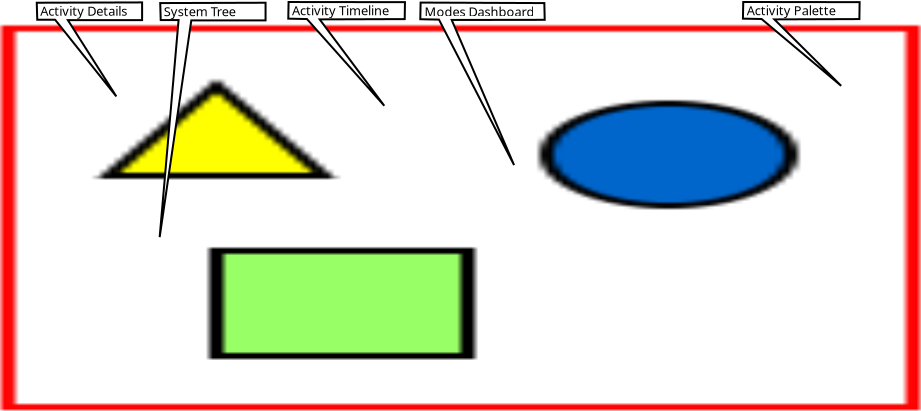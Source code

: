 <?xml version="1.0" encoding="UTF-8"?>
<dia:diagram xmlns:dia="http://www.lysator.liu.se/~alla/dia/">
  <dia:layer name="Background" visible="true" connectable="true" active="true">
    <dia:object type="Standard - Image" version="0" id="O0">
      <dia:attribute name="obj_pos">
        <dia:point val="4.734,4.748"/>
      </dia:attribute>
      <dia:attribute name="obj_bb">
        <dia:rectangle val="4.734,4.748;50.688,23.977"/>
      </dia:attribute>
      <dia:attribute name="elem_corner">
        <dia:point val="4.734,4.748"/>
      </dia:attribute>
      <dia:attribute name="elem_width">
        <dia:real val="45.955"/>
      </dia:attribute>
      <dia:attribute name="elem_height">
        <dia:real val="19.229"/>
      </dia:attribute>
      <dia:attribute name="draw_border">
        <dia:boolean val="false"/>
      </dia:attribute>
      <dia:attribute name="keep_aspect">
        <dia:boolean val="true"/>
      </dia:attribute>
      <dia:attribute name="file">
        <dia:string>#/home/waterbug/clones/pangalactic.node/pangalactic/node/docs/images/conops_modeler_interface.png#</dia:string>
      </dia:attribute>
    </dia:object>
    <dia:object type="Standard - Polygon" version="0" id="O1">
      <dia:attribute name="obj_pos">
        <dia:point val="6.522,3.61"/>
      </dia:attribute>
      <dia:attribute name="obj_bb">
        <dia:rectangle val="6.471,3.545;11.839,8.326"/>
      </dia:attribute>
      <dia:attribute name="poly_points">
        <dia:point val="6.522,3.61"/>
        <dia:point val="11.789,3.595"/>
        <dia:point val="11.789,4.479"/>
        <dia:point val="8.077,4.479"/>
        <dia:point val="10.5,8.295"/>
        <dia:point val="7.44,4.461"/>
        <dia:point val="6.547,4.46"/>
      </dia:attribute>
      <dia:attribute name="show_background">
        <dia:boolean val="true"/>
      </dia:attribute>
    </dia:object>
    <dia:object type="Standard - Text" version="1" id="O2">
      <dia:attribute name="obj_pos">
        <dia:point val="6.698,4.267"/>
      </dia:attribute>
      <dia:attribute name="obj_bb">
        <dia:rectangle val="6.698,3.672;11.506,4.417"/>
      </dia:attribute>
      <dia:attribute name="text">
        <dia:composite type="text">
          <dia:attribute name="string">
            <dia:string>#Activity Details#</dia:string>
          </dia:attribute>
          <dia:attribute name="font">
            <dia:font family="sans" style="0" name="Helvetica"/>
          </dia:attribute>
          <dia:attribute name="height">
            <dia:real val="0.8"/>
          </dia:attribute>
          <dia:attribute name="pos">
            <dia:point val="6.698,4.267"/>
          </dia:attribute>
          <dia:attribute name="color">
            <dia:color val="#000000ff"/>
          </dia:attribute>
          <dia:attribute name="alignment">
            <dia:enum val="0"/>
          </dia:attribute>
        </dia:composite>
      </dia:attribute>
      <dia:attribute name="valign">
        <dia:enum val="3"/>
      </dia:attribute>
    </dia:object>
    <dia:object type="Standard - Polygon" version="0" id="O3">
      <dia:attribute name="obj_pos">
        <dia:point val="19.113,3.575"/>
      </dia:attribute>
      <dia:attribute name="obj_bb">
        <dia:rectangle val="19.047,3.525;24.983,8.795"/>
      </dia:attribute>
      <dia:attribute name="poly_points">
        <dia:point val="19.113,3.575"/>
        <dia:point val="24.932,3.582"/>
        <dia:point val="24.92,4.429"/>
        <dia:point val="20.667,4.443"/>
        <dia:point val="23.898,8.761"/>
        <dia:point val="20.031,4.426"/>
        <dia:point val="19.098,4.407"/>
      </dia:attribute>
      <dia:attribute name="show_background">
        <dia:boolean val="true"/>
      </dia:attribute>
    </dia:object>
    <dia:object type="Standard - Text" version="1" id="O4">
      <dia:attribute name="obj_pos">
        <dia:point val="19.289,4.231"/>
      </dia:attribute>
      <dia:attribute name="obj_bb">
        <dia:rectangle val="19.289,3.637;24.597,4.382"/>
      </dia:attribute>
      <dia:attribute name="text">
        <dia:composite type="text">
          <dia:attribute name="string">
            <dia:string>#Activity Timeline#</dia:string>
          </dia:attribute>
          <dia:attribute name="font">
            <dia:font family="sans" style="0" name="Helvetica"/>
          </dia:attribute>
          <dia:attribute name="height">
            <dia:real val="0.8"/>
          </dia:attribute>
          <dia:attribute name="pos">
            <dia:point val="19.289,4.231"/>
          </dia:attribute>
          <dia:attribute name="color">
            <dia:color val="#000000ff"/>
          </dia:attribute>
          <dia:attribute name="alignment">
            <dia:enum val="0"/>
          </dia:attribute>
        </dia:composite>
      </dia:attribute>
      <dia:attribute name="valign">
        <dia:enum val="3"/>
      </dia:attribute>
    </dia:object>
    <dia:object type="Standard - Polygon" version="0" id="O5">
      <dia:attribute name="obj_pos">
        <dia:point val="41.846,3.574"/>
      </dia:attribute>
      <dia:attribute name="obj_bb">
        <dia:rectangle val="41.781,3.524;47.716,7.804"/>
      </dia:attribute>
      <dia:attribute name="poly_points">
        <dia:point val="41.846,3.574"/>
        <dia:point val="47.665,3.581"/>
        <dia:point val="47.653,4.428"/>
        <dia:point val="43.401,4.443"/>
        <dia:point val="46.742,7.766"/>
        <dia:point val="42.764,4.425"/>
        <dia:point val="41.831,4.406"/>
      </dia:attribute>
      <dia:attribute name="show_background">
        <dia:boolean val="true"/>
      </dia:attribute>
    </dia:object>
    <dia:object type="Standard - Text" version="1" id="O6">
      <dia:attribute name="obj_pos">
        <dia:point val="42.023,4.231"/>
      </dia:attribute>
      <dia:attribute name="obj_bb">
        <dia:rectangle val="42.023,3.636;46.828,4.381"/>
      </dia:attribute>
      <dia:attribute name="text">
        <dia:composite type="text">
          <dia:attribute name="string">
            <dia:string>#Activity Palette#</dia:string>
          </dia:attribute>
          <dia:attribute name="font">
            <dia:font family="sans" style="0" name="Helvetica"/>
          </dia:attribute>
          <dia:attribute name="height">
            <dia:real val="0.8"/>
          </dia:attribute>
          <dia:attribute name="pos">
            <dia:point val="42.023,4.231"/>
          </dia:attribute>
          <dia:attribute name="color">
            <dia:color val="#000000ff"/>
          </dia:attribute>
          <dia:attribute name="alignment">
            <dia:enum val="0"/>
          </dia:attribute>
        </dia:composite>
      </dia:attribute>
      <dia:attribute name="valign">
        <dia:enum val="3"/>
      </dia:attribute>
    </dia:object>
    <dia:object type="Standard - Polygon" version="0" id="O7">
      <dia:attribute name="obj_pos">
        <dia:point val="25.714,3.603"/>
      </dia:attribute>
      <dia:attribute name="obj_bb">
        <dia:rectangle val="25.648,3.553;31.97,11.751"/>
      </dia:attribute>
      <dia:attribute name="poly_points">
        <dia:point val="25.714,3.603"/>
        <dia:point val="31.901,3.628"/>
        <dia:point val="31.919,4.465"/>
        <dia:point val="27.269,4.472"/>
        <dia:point val="30.388,11.728"/>
        <dia:point val="26.632,4.454"/>
        <dia:point val="25.699,4.435"/>
      </dia:attribute>
      <dia:attribute name="show_background">
        <dia:boolean val="true"/>
      </dia:attribute>
    </dia:object>
    <dia:object type="Standard - Text" version="1" id="O8">
      <dia:attribute name="obj_pos">
        <dia:point val="25.907,4.293"/>
      </dia:attribute>
      <dia:attribute name="obj_bb">
        <dia:rectangle val="25.907,3.699;31.654,4.444"/>
      </dia:attribute>
      <dia:attribute name="text">
        <dia:composite type="text">
          <dia:attribute name="string">
            <dia:string>#Modes Dashboard#</dia:string>
          </dia:attribute>
          <dia:attribute name="font">
            <dia:font family="sans" style="0" name="Helvetica"/>
          </dia:attribute>
          <dia:attribute name="height">
            <dia:real val="0.8"/>
          </dia:attribute>
          <dia:attribute name="pos">
            <dia:point val="25.907,4.293"/>
          </dia:attribute>
          <dia:attribute name="color">
            <dia:color val="#000000ff"/>
          </dia:attribute>
          <dia:attribute name="alignment">
            <dia:enum val="0"/>
          </dia:attribute>
        </dia:composite>
      </dia:attribute>
      <dia:attribute name="valign">
        <dia:enum val="3"/>
      </dia:attribute>
    </dia:object>
    <dia:object type="Standard - Polygon" version="0" id="O9">
      <dia:attribute name="obj_pos">
        <dia:point val="12.695,3.627"/>
      </dia:attribute>
      <dia:attribute name="obj_bb">
        <dia:rectangle val="12.617,3.561;18.012,15.339"/>
      </dia:attribute>
      <dia:attribute name="poly_points">
        <dia:point val="12.695,3.627"/>
        <dia:point val="17.962,3.611"/>
        <dia:point val="17.962,4.495"/>
        <dia:point val="14.249,4.495"/>
        <dia:point val="12.667,15.332"/>
        <dia:point val="13.613,4.478"/>
        <dia:point val="12.72,4.477"/>
      </dia:attribute>
      <dia:attribute name="show_background">
        <dia:boolean val="true"/>
      </dia:attribute>
    </dia:object>
    <dia:object type="Standard - Text" version="1" id="O10">
      <dia:attribute name="obj_pos">
        <dia:point val="12.871,4.283"/>
      </dia:attribute>
      <dia:attribute name="obj_bb">
        <dia:rectangle val="12.871,3.671;16.805,4.471"/>
      </dia:attribute>
      <dia:attribute name="text">
        <dia:composite type="text">
          <dia:attribute name="string">
            <dia:string>#System Tree#</dia:string>
          </dia:attribute>
          <dia:attribute name="font">
            <dia:font family="sans" style="0" name="Helvetica"/>
          </dia:attribute>
          <dia:attribute name="height">
            <dia:real val="0.8"/>
          </dia:attribute>
          <dia:attribute name="pos">
            <dia:point val="12.871,4.283"/>
          </dia:attribute>
          <dia:attribute name="color">
            <dia:color val="#000000ff"/>
          </dia:attribute>
          <dia:attribute name="alignment">
            <dia:enum val="0"/>
          </dia:attribute>
        </dia:composite>
      </dia:attribute>
      <dia:attribute name="valign">
        <dia:enum val="3"/>
      </dia:attribute>
    </dia:object>
  </dia:layer>
</dia:diagram>
